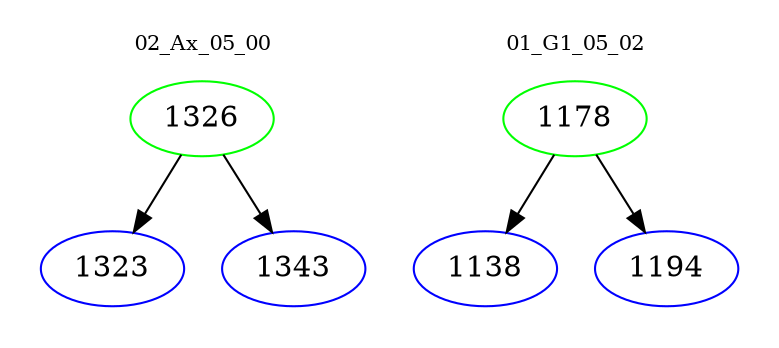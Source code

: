 digraph{
subgraph cluster_0 {
color = white
label = "02_Ax_05_00";
fontsize=10;
T0_1326 [label="1326", color="green"]
T0_1326 -> T0_1323 [color="black"]
T0_1323 [label="1323", color="blue"]
T0_1326 -> T0_1343 [color="black"]
T0_1343 [label="1343", color="blue"]
}
subgraph cluster_1 {
color = white
label = "01_G1_05_02";
fontsize=10;
T1_1178 [label="1178", color="green"]
T1_1178 -> T1_1138 [color="black"]
T1_1138 [label="1138", color="blue"]
T1_1178 -> T1_1194 [color="black"]
T1_1194 [label="1194", color="blue"]
}
}
